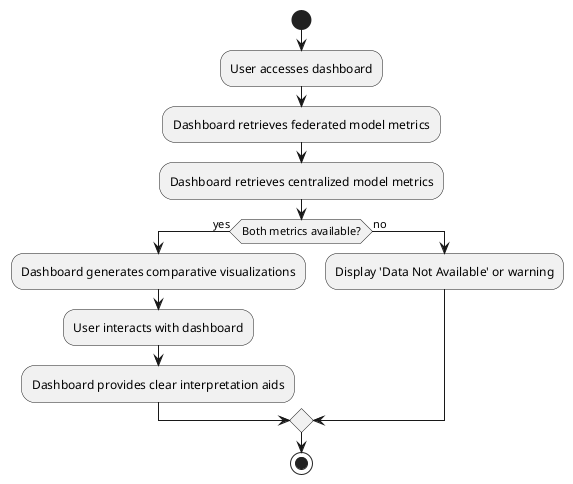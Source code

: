 @startuml
start
:User accesses dashboard;
:Dashboard retrieves federated model metrics;
:Dashboard retrieves centralized model metrics;
if (Both metrics available?) then (yes)
  :Dashboard generates comparative visualizations;
  :User interacts with dashboard;
  :Dashboard provides clear interpretation aids;
else (no)
  :Display 'Data Not Available' or warning;
endif
stop
@enduml